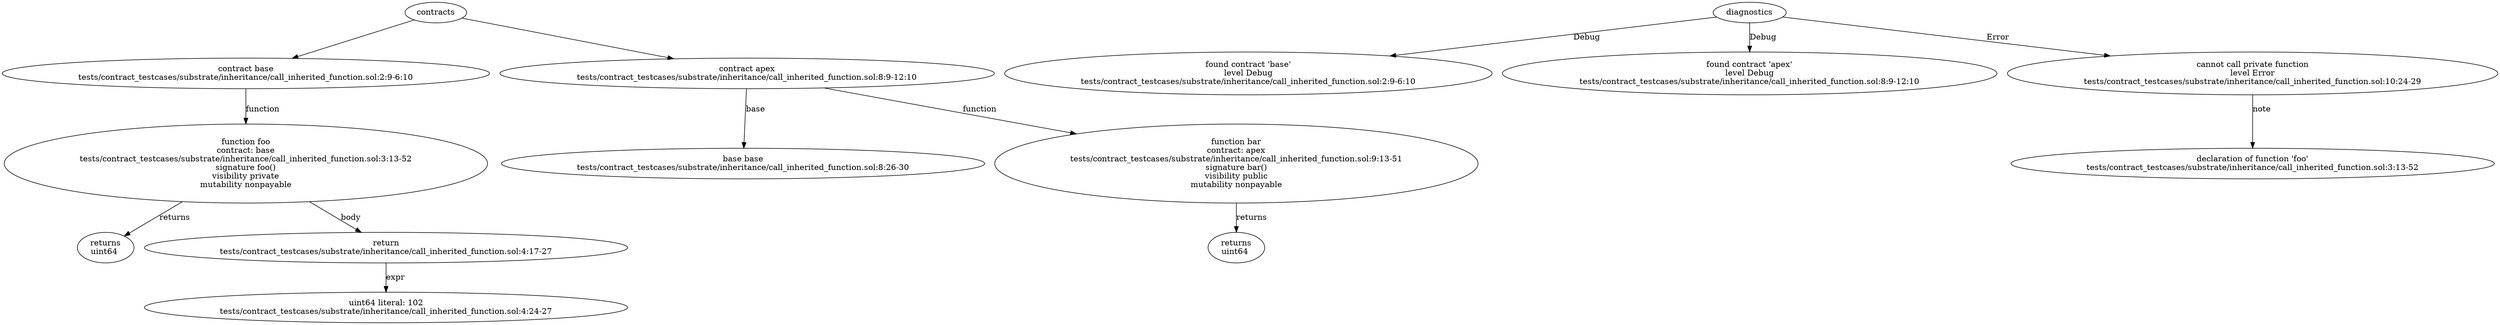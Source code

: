 strict digraph "tests/contract_testcases/substrate/inheritance/call_inherited_function.sol" {
	contract [label="contract base\ntests/contract_testcases/substrate/inheritance/call_inherited_function.sol:2:9-6:10"]
	foo [label="function foo\ncontract: base\ntests/contract_testcases/substrate/inheritance/call_inherited_function.sol:3:13-52\nsignature foo()\nvisibility private\nmutability nonpayable"]
	returns [label="returns\nuint64 "]
	return [label="return\ntests/contract_testcases/substrate/inheritance/call_inherited_function.sol:4:17-27"]
	number_literal [label="uint64 literal: 102\ntests/contract_testcases/substrate/inheritance/call_inherited_function.sol:4:24-27"]
	contract_6 [label="contract apex\ntests/contract_testcases/substrate/inheritance/call_inherited_function.sol:8:9-12:10"]
	base [label="base base\ntests/contract_testcases/substrate/inheritance/call_inherited_function.sol:8:26-30"]
	bar [label="function bar\ncontract: apex\ntests/contract_testcases/substrate/inheritance/call_inherited_function.sol:9:13-51\nsignature bar()\nvisibility public\nmutability nonpayable"]
	returns_9 [label="returns\nuint64 "]
	diagnostic [label="found contract 'base'\nlevel Debug\ntests/contract_testcases/substrate/inheritance/call_inherited_function.sol:2:9-6:10"]
	diagnostic_12 [label="found contract 'apex'\nlevel Debug\ntests/contract_testcases/substrate/inheritance/call_inherited_function.sol:8:9-12:10"]
	diagnostic_13 [label="cannot call private function\nlevel Error\ntests/contract_testcases/substrate/inheritance/call_inherited_function.sol:10:24-29"]
	note [label="declaration of function 'foo'\ntests/contract_testcases/substrate/inheritance/call_inherited_function.sol:3:13-52"]
	contracts -> contract
	contract -> foo [label="function"]
	foo -> returns [label="returns"]
	foo -> return [label="body"]
	return -> number_literal [label="expr"]
	contracts -> contract_6
	contract_6 -> base [label="base"]
	contract_6 -> bar [label="function"]
	bar -> returns_9 [label="returns"]
	diagnostics -> diagnostic [label="Debug"]
	diagnostics -> diagnostic_12 [label="Debug"]
	diagnostics -> diagnostic_13 [label="Error"]
	diagnostic_13 -> note [label="note"]
}
